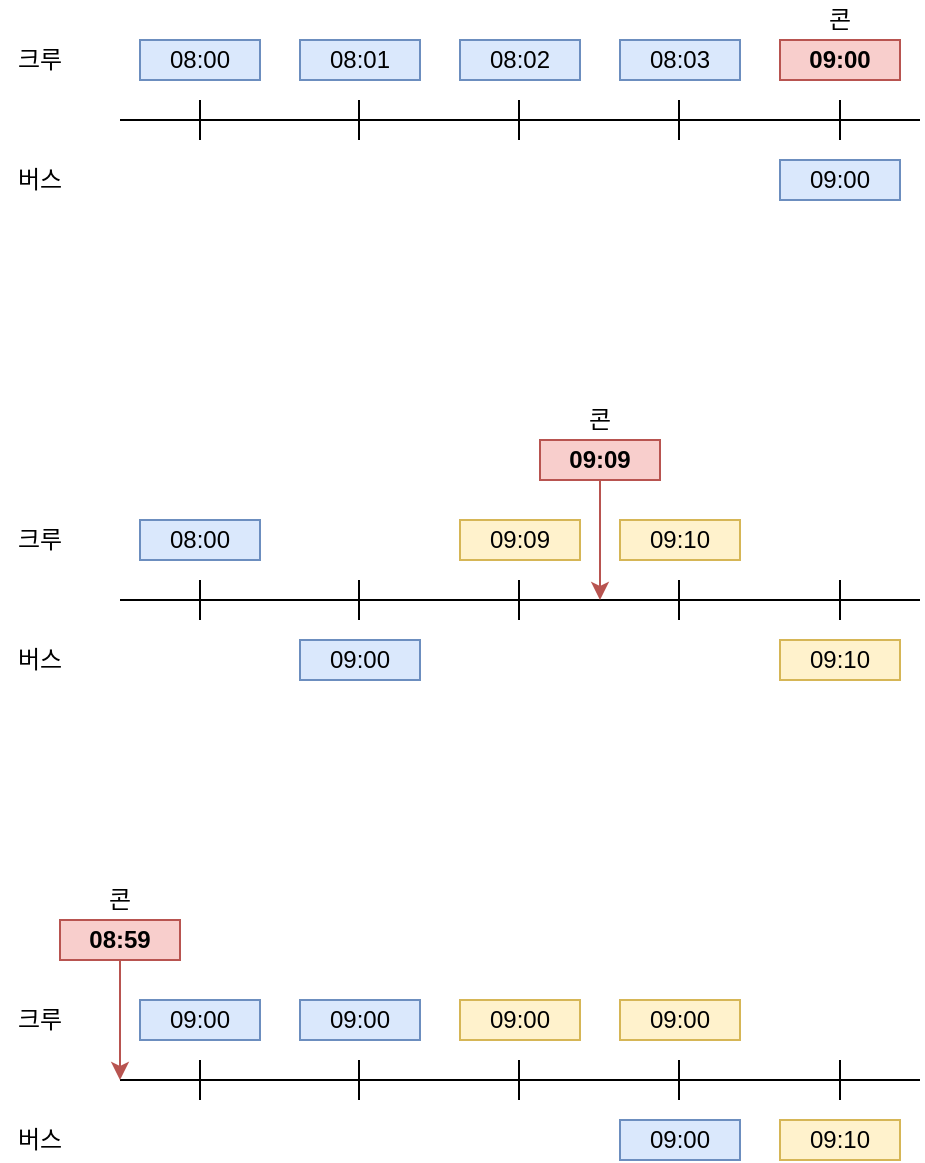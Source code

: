 <mxfile version="10.9.5" type="device"><diagram id="RrWC_3-yCB3Rx96SHCzm" name="페이지-1"><mxGraphModel dx="868" dy="645" grid="1" gridSize="10" guides="1" tooltips="1" connect="1" arrows="1" fold="1" page="1" pageScale="1" pageWidth="827" pageHeight="1169" math="0" shadow="0"><root><mxCell id="0"/><mxCell id="1" parent="0"/><mxCell id="sAVdQPsDbjCgMqMM4AyC-2" value="08:00" style="text;html=1;strokeColor=#6c8ebf;fillColor=#dae8fc;align=center;verticalAlign=middle;whiteSpace=wrap;rounded=0;" vertex="1" parent="1"><mxGeometry x="130" y="80" width="60" height="20" as="geometry"/></mxCell><mxCell id="sAVdQPsDbjCgMqMM4AyC-3" value="08:01" style="text;html=1;strokeColor=#6c8ebf;fillColor=#dae8fc;align=center;verticalAlign=middle;whiteSpace=wrap;rounded=0;" vertex="1" parent="1"><mxGeometry x="210" y="80" width="60" height="20" as="geometry"/></mxCell><mxCell id="sAVdQPsDbjCgMqMM4AyC-4" value="08:02" style="text;html=1;strokeColor=#6c8ebf;fillColor=#dae8fc;align=center;verticalAlign=middle;whiteSpace=wrap;rounded=0;" vertex="1" parent="1"><mxGeometry x="290" y="80" width="60" height="20" as="geometry"/></mxCell><mxCell id="sAVdQPsDbjCgMqMM4AyC-5" value="09:00" style="text;html=1;strokeColor=#6c8ebf;fillColor=#dae8fc;align=center;verticalAlign=middle;whiteSpace=wrap;rounded=0;" vertex="1" parent="1"><mxGeometry x="450" y="140" width="60" height="20" as="geometry"/></mxCell><mxCell id="sAVdQPsDbjCgMqMM4AyC-6" value="08:03" style="text;html=1;strokeColor=#6c8ebf;fillColor=#dae8fc;align=center;verticalAlign=middle;whiteSpace=wrap;rounded=0;" vertex="1" parent="1"><mxGeometry x="370" y="80" width="60" height="20" as="geometry"/></mxCell><mxCell id="sAVdQPsDbjCgMqMM4AyC-7" value="" style="endArrow=none;html=1;" edge="1" parent="1"><mxGeometry width="50" height="50" relative="1" as="geometry"><mxPoint x="120" y="120" as="sourcePoint"/><mxPoint x="520" y="120" as="targetPoint"/></mxGeometry></mxCell><mxCell id="sAVdQPsDbjCgMqMM4AyC-8" value="" style="endArrow=none;html=1;" edge="1" parent="1"><mxGeometry width="50" height="50" relative="1" as="geometry"><mxPoint x="160" y="130" as="sourcePoint"/><mxPoint x="160" y="110" as="targetPoint"/></mxGeometry></mxCell><mxCell id="sAVdQPsDbjCgMqMM4AyC-9" value="" style="endArrow=none;html=1;" edge="1" parent="1"><mxGeometry width="50" height="50" relative="1" as="geometry"><mxPoint x="239.5" y="130" as="sourcePoint"/><mxPoint x="239.5" y="110" as="targetPoint"/></mxGeometry></mxCell><mxCell id="sAVdQPsDbjCgMqMM4AyC-10" value="" style="endArrow=none;html=1;" edge="1" parent="1"><mxGeometry width="50" height="50" relative="1" as="geometry"><mxPoint x="319.5" y="130" as="sourcePoint"/><mxPoint x="319.5" y="110" as="targetPoint"/></mxGeometry></mxCell><mxCell id="sAVdQPsDbjCgMqMM4AyC-11" value="" style="endArrow=none;html=1;" edge="1" parent="1"><mxGeometry width="50" height="50" relative="1" as="geometry"><mxPoint x="399.5" y="130" as="sourcePoint"/><mxPoint x="399.5" y="110" as="targetPoint"/></mxGeometry></mxCell><mxCell id="sAVdQPsDbjCgMqMM4AyC-14" value="" style="endArrow=none;html=1;" edge="1" parent="1"><mxGeometry width="50" height="50" relative="1" as="geometry"><mxPoint x="480" y="130" as="sourcePoint"/><mxPoint x="480" y="110" as="targetPoint"/></mxGeometry></mxCell><mxCell id="sAVdQPsDbjCgMqMM4AyC-15" value="08:00" style="text;html=1;strokeColor=#6c8ebf;fillColor=#dae8fc;align=center;verticalAlign=middle;whiteSpace=wrap;rounded=0;" vertex="1" parent="1"><mxGeometry x="130" y="320" width="60" height="20" as="geometry"/></mxCell><mxCell id="sAVdQPsDbjCgMqMM4AyC-16" value="09:09" style="text;html=1;strokeColor=#d6b656;fillColor=#fff2cc;align=center;verticalAlign=middle;whiteSpace=wrap;rounded=0;" vertex="1" parent="1"><mxGeometry x="290" y="320" width="60" height="20" as="geometry"/></mxCell><mxCell id="sAVdQPsDbjCgMqMM4AyC-17" value="09:10" style="text;html=1;strokeColor=#d6b656;fillColor=#fff2cc;align=center;verticalAlign=middle;whiteSpace=wrap;rounded=0;" vertex="1" parent="1"><mxGeometry x="370" y="320" width="60" height="20" as="geometry"/></mxCell><mxCell id="sAVdQPsDbjCgMqMM4AyC-18" value="09:00" style="text;html=1;strokeColor=#6c8ebf;fillColor=#dae8fc;align=center;verticalAlign=middle;whiteSpace=wrap;rounded=0;" vertex="1" parent="1"><mxGeometry x="210" y="380" width="60" height="20" as="geometry"/></mxCell><mxCell id="sAVdQPsDbjCgMqMM4AyC-20" value="" style="endArrow=none;html=1;" edge="1" parent="1"><mxGeometry width="50" height="50" relative="1" as="geometry"><mxPoint x="120" y="360" as="sourcePoint"/><mxPoint x="520" y="360" as="targetPoint"/></mxGeometry></mxCell><mxCell id="sAVdQPsDbjCgMqMM4AyC-21" value="" style="endArrow=none;html=1;" edge="1" parent="1"><mxGeometry width="50" height="50" relative="1" as="geometry"><mxPoint x="160" y="370" as="sourcePoint"/><mxPoint x="160" y="350" as="targetPoint"/></mxGeometry></mxCell><mxCell id="sAVdQPsDbjCgMqMM4AyC-22" value="" style="endArrow=none;html=1;" edge="1" parent="1"><mxGeometry width="50" height="50" relative="1" as="geometry"><mxPoint x="239.5" y="370" as="sourcePoint"/><mxPoint x="239.5" y="350" as="targetPoint"/></mxGeometry></mxCell><mxCell id="sAVdQPsDbjCgMqMM4AyC-23" value="" style="endArrow=none;html=1;" edge="1" parent="1"><mxGeometry width="50" height="50" relative="1" as="geometry"><mxPoint x="319.5" y="370" as="sourcePoint"/><mxPoint x="319.5" y="350" as="targetPoint"/></mxGeometry></mxCell><mxCell id="sAVdQPsDbjCgMqMM4AyC-24" value="" style="endArrow=none;html=1;" edge="1" parent="1"><mxGeometry width="50" height="50" relative="1" as="geometry"><mxPoint x="399.5" y="370" as="sourcePoint"/><mxPoint x="399.5" y="350" as="targetPoint"/></mxGeometry></mxCell><mxCell id="sAVdQPsDbjCgMqMM4AyC-25" value="" style="endArrow=none;html=1;" edge="1" parent="1"><mxGeometry width="50" height="50" relative="1" as="geometry"><mxPoint x="480" y="370" as="sourcePoint"/><mxPoint x="480" y="350" as="targetPoint"/></mxGeometry></mxCell><mxCell id="sAVdQPsDbjCgMqMM4AyC-26" value="09:10" style="text;html=1;strokeColor=#d6b656;fillColor=#fff2cc;align=center;verticalAlign=middle;whiteSpace=wrap;rounded=0;" vertex="1" parent="1"><mxGeometry x="450" y="380" width="60" height="20" as="geometry"/></mxCell><mxCell id="sAVdQPsDbjCgMqMM4AyC-27" value="버스" style="text;html=1;strokeColor=none;fillColor=none;align=center;verticalAlign=middle;whiteSpace=wrap;rounded=0;" vertex="1" parent="1"><mxGeometry x="60" y="140" width="40" height="20" as="geometry"/></mxCell><mxCell id="sAVdQPsDbjCgMqMM4AyC-28" value="콘" style="text;html=1;strokeColor=none;fillColor=none;align=center;verticalAlign=middle;whiteSpace=wrap;rounded=0;" vertex="1" parent="1"><mxGeometry x="460" y="60" width="40" height="20" as="geometry"/></mxCell><mxCell id="sAVdQPsDbjCgMqMM4AyC-29" value="버스" style="text;html=1;strokeColor=none;fillColor=none;align=center;verticalAlign=middle;whiteSpace=wrap;rounded=0;" vertex="1" parent="1"><mxGeometry x="60" y="380" width="40" height="20" as="geometry"/></mxCell><mxCell id="sAVdQPsDbjCgMqMM4AyC-30" value="크루" style="text;html=1;strokeColor=none;fillColor=none;align=center;verticalAlign=middle;whiteSpace=wrap;rounded=0;" vertex="1" parent="1"><mxGeometry x="60" y="320" width="40" height="20" as="geometry"/></mxCell><mxCell id="sAVdQPsDbjCgMqMM4AyC-31" value="09:00" style="text;html=1;strokeColor=#6c8ebf;fillColor=#dae8fc;align=center;verticalAlign=middle;whiteSpace=wrap;rounded=0;" vertex="1" parent="1"><mxGeometry x="130" y="560" width="60" height="20" as="geometry"/></mxCell><mxCell id="sAVdQPsDbjCgMqMM4AyC-34" value="09:00" style="text;html=1;strokeColor=#6c8ebf;fillColor=#dae8fc;align=center;verticalAlign=middle;whiteSpace=wrap;rounded=0;" vertex="1" parent="1"><mxGeometry x="370" y="620" width="60" height="20" as="geometry"/></mxCell><mxCell id="sAVdQPsDbjCgMqMM4AyC-35" value="" style="endArrow=none;html=1;" edge="1" parent="1"><mxGeometry width="50" height="50" relative="1" as="geometry"><mxPoint x="120" y="600" as="sourcePoint"/><mxPoint x="520" y="600" as="targetPoint"/></mxGeometry></mxCell><mxCell id="sAVdQPsDbjCgMqMM4AyC-36" value="" style="endArrow=none;html=1;" edge="1" parent="1"><mxGeometry width="50" height="50" relative="1" as="geometry"><mxPoint x="160" y="610" as="sourcePoint"/><mxPoint x="160" y="590" as="targetPoint"/></mxGeometry></mxCell><mxCell id="sAVdQPsDbjCgMqMM4AyC-37" value="" style="endArrow=none;html=1;" edge="1" parent="1"><mxGeometry width="50" height="50" relative="1" as="geometry"><mxPoint x="239.5" y="610" as="sourcePoint"/><mxPoint x="239.5" y="590" as="targetPoint"/></mxGeometry></mxCell><mxCell id="sAVdQPsDbjCgMqMM4AyC-38" value="" style="endArrow=none;html=1;" edge="1" parent="1"><mxGeometry width="50" height="50" relative="1" as="geometry"><mxPoint x="319.5" y="610" as="sourcePoint"/><mxPoint x="319.5" y="590" as="targetPoint"/></mxGeometry></mxCell><mxCell id="sAVdQPsDbjCgMqMM4AyC-39" value="" style="endArrow=none;html=1;" edge="1" parent="1"><mxGeometry width="50" height="50" relative="1" as="geometry"><mxPoint x="399.5" y="610" as="sourcePoint"/><mxPoint x="399.5" y="590" as="targetPoint"/></mxGeometry></mxCell><mxCell id="sAVdQPsDbjCgMqMM4AyC-40" value="" style="endArrow=none;html=1;" edge="1" parent="1"><mxGeometry width="50" height="50" relative="1" as="geometry"><mxPoint x="480" y="610" as="sourcePoint"/><mxPoint x="480" y="590" as="targetPoint"/></mxGeometry></mxCell><mxCell id="sAVdQPsDbjCgMqMM4AyC-41" value="09:10" style="text;html=1;strokeColor=#d6b656;fillColor=#fff2cc;align=center;verticalAlign=middle;whiteSpace=wrap;rounded=0;" vertex="1" parent="1"><mxGeometry x="450" y="620" width="60" height="20" as="geometry"/></mxCell><mxCell id="sAVdQPsDbjCgMqMM4AyC-42" value="버스" style="text;html=1;strokeColor=none;fillColor=none;align=center;verticalAlign=middle;whiteSpace=wrap;rounded=0;" vertex="1" parent="1"><mxGeometry x="60" y="620" width="40" height="20" as="geometry"/></mxCell><mxCell id="sAVdQPsDbjCgMqMM4AyC-43" value="크루" style="text;html=1;strokeColor=none;fillColor=none;align=center;verticalAlign=middle;whiteSpace=wrap;rounded=0;" vertex="1" parent="1"><mxGeometry x="60" y="560" width="40" height="20" as="geometry"/></mxCell><mxCell id="sAVdQPsDbjCgMqMM4AyC-45" value="09:00" style="text;html=1;strokeColor=#6c8ebf;fillColor=#dae8fc;align=center;verticalAlign=middle;whiteSpace=wrap;rounded=0;" vertex="1" parent="1"><mxGeometry x="210" y="560" width="60" height="20" as="geometry"/></mxCell><mxCell id="sAVdQPsDbjCgMqMM4AyC-46" value="09:00" style="text;html=1;strokeColor=#d6b656;fillColor=#fff2cc;align=center;verticalAlign=middle;whiteSpace=wrap;rounded=0;" vertex="1" parent="1"><mxGeometry x="290" y="560" width="60" height="20" as="geometry"/></mxCell><mxCell id="sAVdQPsDbjCgMqMM4AyC-47" value="09:00" style="text;html=1;strokeColor=#d6b656;fillColor=#fff2cc;align=center;verticalAlign=middle;whiteSpace=wrap;rounded=0;" vertex="1" parent="1"><mxGeometry x="370" y="560" width="60" height="20" as="geometry"/></mxCell><mxCell id="sAVdQPsDbjCgMqMM4AyC-48" value="09:00" style="text;html=1;strokeColor=#b85450;fillColor=#f8cecc;align=center;verticalAlign=middle;whiteSpace=wrap;rounded=0;fontStyle=1" vertex="1" parent="1"><mxGeometry x="450" y="80" width="60" height="20" as="geometry"/></mxCell><mxCell id="sAVdQPsDbjCgMqMM4AyC-49" value="크루" style="text;html=1;strokeColor=none;fillColor=none;align=center;verticalAlign=middle;whiteSpace=wrap;rounded=0;" vertex="1" parent="1"><mxGeometry x="60" y="80" width="40" height="20" as="geometry"/></mxCell><mxCell id="sAVdQPsDbjCgMqMM4AyC-52" value="콘" style="text;html=1;strokeColor=none;fillColor=none;align=center;verticalAlign=middle;whiteSpace=wrap;rounded=0;" vertex="1" parent="1"><mxGeometry x="340" y="260" width="40" height="20" as="geometry"/></mxCell><mxCell id="sAVdQPsDbjCgMqMM4AyC-53" value="09:09" style="text;html=1;strokeColor=#b85450;fillColor=#f8cecc;align=center;verticalAlign=middle;whiteSpace=wrap;rounded=0;labelBackgroundColor=none;fontStyle=1" vertex="1" parent="1"><mxGeometry x="330" y="280" width="60" height="20" as="geometry"/></mxCell><mxCell id="sAVdQPsDbjCgMqMM4AyC-54" value="" style="endArrow=classic;html=1;exitX=0.5;exitY=1;exitDx=0;exitDy=0;strokeColor=#B85450;" edge="1" parent="1" source="sAVdQPsDbjCgMqMM4AyC-53"><mxGeometry width="50" height="50" relative="1" as="geometry"><mxPoint x="345" y="435" as="sourcePoint"/><mxPoint x="360" y="360" as="targetPoint"/></mxGeometry></mxCell><mxCell id="sAVdQPsDbjCgMqMM4AyC-55" value="콘" style="text;html=1;strokeColor=none;fillColor=none;align=center;verticalAlign=middle;whiteSpace=wrap;rounded=0;" vertex="1" parent="1"><mxGeometry x="100" y="500" width="40" height="20" as="geometry"/></mxCell><mxCell id="sAVdQPsDbjCgMqMM4AyC-56" value="08:59" style="text;html=1;strokeColor=#b85450;fillColor=#f8cecc;align=center;verticalAlign=middle;whiteSpace=wrap;rounded=0;labelBackgroundColor=none;fontStyle=1" vertex="1" parent="1"><mxGeometry x="90" y="520" width="60" height="20" as="geometry"/></mxCell><mxCell id="sAVdQPsDbjCgMqMM4AyC-57" value="" style="endArrow=classic;html=1;exitX=0.5;exitY=1;exitDx=0;exitDy=0;strokeColor=#B85450;" edge="1" parent="1" source="sAVdQPsDbjCgMqMM4AyC-56"><mxGeometry width="50" height="50" relative="1" as="geometry"><mxPoint x="105" y="675" as="sourcePoint"/><mxPoint x="120" y="600" as="targetPoint"/></mxGeometry></mxCell></root></mxGraphModel></diagram></mxfile>